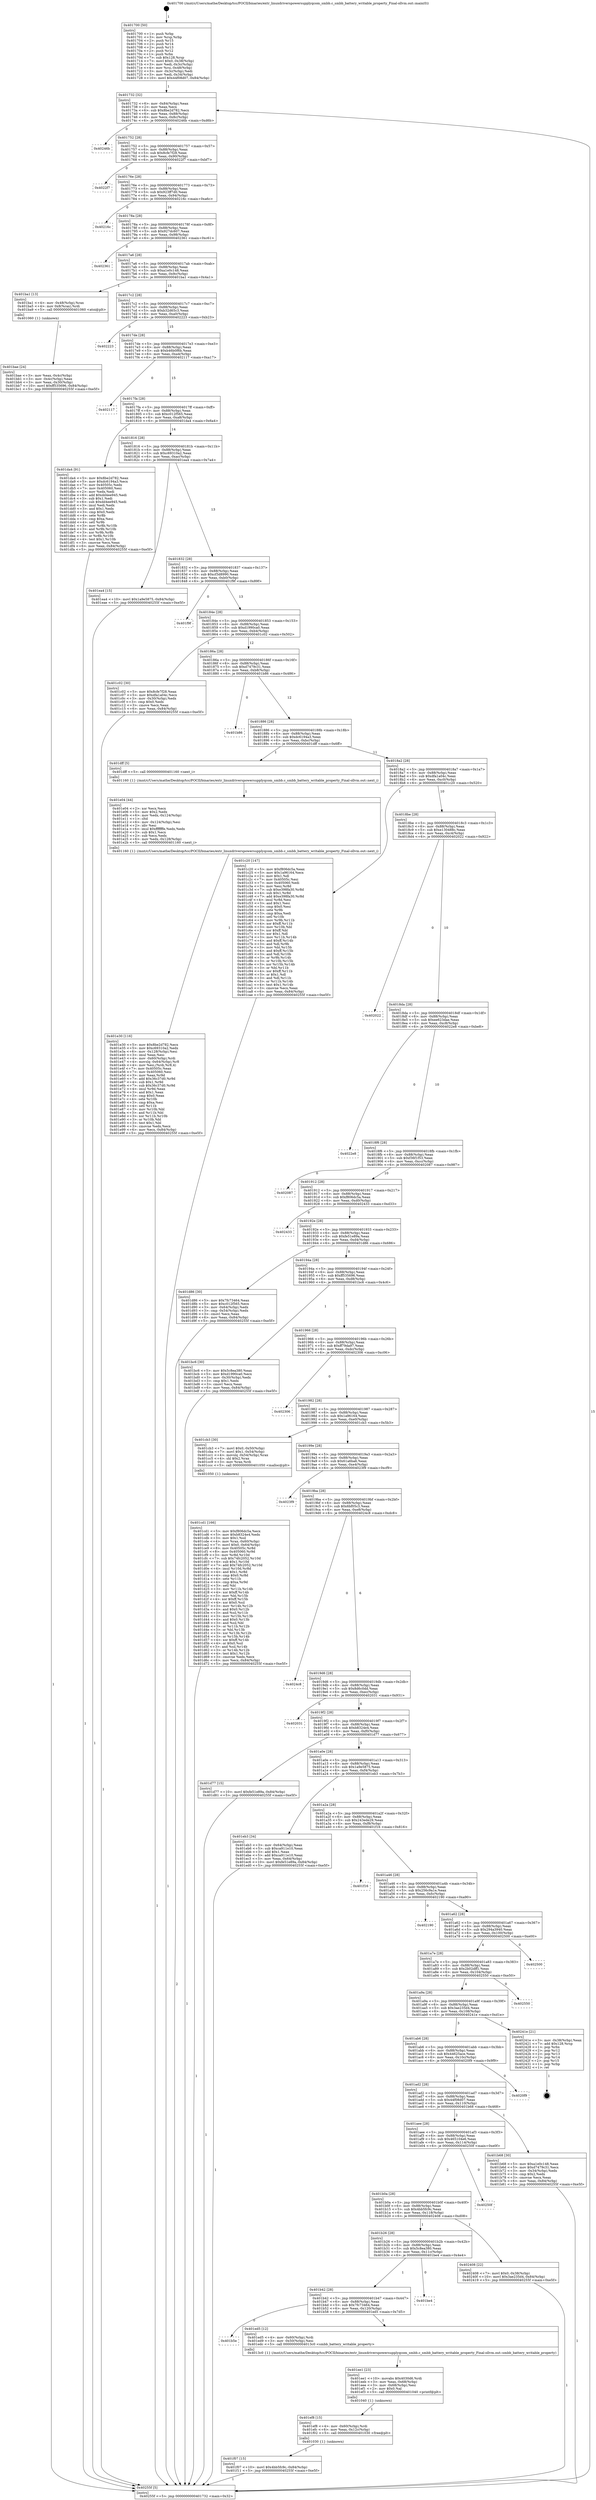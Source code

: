 digraph "0x401700" {
  label = "0x401700 (/mnt/c/Users/mathe/Desktop/tcc/POCII/binaries/extr_linuxdriverspowersupplyqcom_smbb.c_smbb_battery_writable_property_Final-ollvm.out::main(0))"
  labelloc = "t"
  node[shape=record]

  Entry [label="",width=0.3,height=0.3,shape=circle,fillcolor=black,style=filled]
  "0x401732" [label="{
     0x401732 [32]\l
     | [instrs]\l
     &nbsp;&nbsp;0x401732 \<+6\>: mov -0x84(%rbp),%eax\l
     &nbsp;&nbsp;0x401738 \<+2\>: mov %eax,%ecx\l
     &nbsp;&nbsp;0x40173a \<+6\>: sub $0x8be2d782,%ecx\l
     &nbsp;&nbsp;0x401740 \<+6\>: mov %eax,-0x88(%rbp)\l
     &nbsp;&nbsp;0x401746 \<+6\>: mov %ecx,-0x8c(%rbp)\l
     &nbsp;&nbsp;0x40174c \<+6\>: je 000000000040246b \<main+0xd6b\>\l
  }"]
  "0x40246b" [label="{
     0x40246b\l
  }", style=dashed]
  "0x401752" [label="{
     0x401752 [28]\l
     | [instrs]\l
     &nbsp;&nbsp;0x401752 \<+5\>: jmp 0000000000401757 \<main+0x57\>\l
     &nbsp;&nbsp;0x401757 \<+6\>: mov -0x88(%rbp),%eax\l
     &nbsp;&nbsp;0x40175d \<+5\>: sub $0x8cfe7f28,%eax\l
     &nbsp;&nbsp;0x401762 \<+6\>: mov %eax,-0x90(%rbp)\l
     &nbsp;&nbsp;0x401768 \<+6\>: je 00000000004022f7 \<main+0xbf7\>\l
  }"]
  Exit [label="",width=0.3,height=0.3,shape=circle,fillcolor=black,style=filled,peripheries=2]
  "0x4022f7" [label="{
     0x4022f7\l
  }", style=dashed]
  "0x40176e" [label="{
     0x40176e [28]\l
     | [instrs]\l
     &nbsp;&nbsp;0x40176e \<+5\>: jmp 0000000000401773 \<main+0x73\>\l
     &nbsp;&nbsp;0x401773 \<+6\>: mov -0x88(%rbp),%eax\l
     &nbsp;&nbsp;0x401779 \<+5\>: sub $0x923ff7d0,%eax\l
     &nbsp;&nbsp;0x40177e \<+6\>: mov %eax,-0x94(%rbp)\l
     &nbsp;&nbsp;0x401784 \<+6\>: je 000000000040216c \<main+0xa6c\>\l
  }"]
  "0x401f07" [label="{
     0x401f07 [15]\l
     | [instrs]\l
     &nbsp;&nbsp;0x401f07 \<+10\>: movl $0x4bb5fc9c,-0x84(%rbp)\l
     &nbsp;&nbsp;0x401f11 \<+5\>: jmp 000000000040255f \<main+0xe5f\>\l
  }"]
  "0x40216c" [label="{
     0x40216c\l
  }", style=dashed]
  "0x40178a" [label="{
     0x40178a [28]\l
     | [instrs]\l
     &nbsp;&nbsp;0x40178a \<+5\>: jmp 000000000040178f \<main+0x8f\>\l
     &nbsp;&nbsp;0x40178f \<+6\>: mov -0x88(%rbp),%eax\l
     &nbsp;&nbsp;0x401795 \<+5\>: sub $0x927dc607,%eax\l
     &nbsp;&nbsp;0x40179a \<+6\>: mov %eax,-0x98(%rbp)\l
     &nbsp;&nbsp;0x4017a0 \<+6\>: je 0000000000402361 \<main+0xc61\>\l
  }"]
  "0x401ef8" [label="{
     0x401ef8 [15]\l
     | [instrs]\l
     &nbsp;&nbsp;0x401ef8 \<+4\>: mov -0x60(%rbp),%rdi\l
     &nbsp;&nbsp;0x401efc \<+6\>: mov %eax,-0x12c(%rbp)\l
     &nbsp;&nbsp;0x401f02 \<+5\>: call 0000000000401030 \<free@plt\>\l
     | [calls]\l
     &nbsp;&nbsp;0x401030 \{1\} (unknown)\l
  }"]
  "0x402361" [label="{
     0x402361\l
  }", style=dashed]
  "0x4017a6" [label="{
     0x4017a6 [28]\l
     | [instrs]\l
     &nbsp;&nbsp;0x4017a6 \<+5\>: jmp 00000000004017ab \<main+0xab\>\l
     &nbsp;&nbsp;0x4017ab \<+6\>: mov -0x88(%rbp),%eax\l
     &nbsp;&nbsp;0x4017b1 \<+5\>: sub $0xa1e0c148,%eax\l
     &nbsp;&nbsp;0x4017b6 \<+6\>: mov %eax,-0x9c(%rbp)\l
     &nbsp;&nbsp;0x4017bc \<+6\>: je 0000000000401ba1 \<main+0x4a1\>\l
  }"]
  "0x401ee1" [label="{
     0x401ee1 [23]\l
     | [instrs]\l
     &nbsp;&nbsp;0x401ee1 \<+10\>: movabs $0x4030d6,%rdi\l
     &nbsp;&nbsp;0x401eeb \<+3\>: mov %eax,-0x68(%rbp)\l
     &nbsp;&nbsp;0x401eee \<+3\>: mov -0x68(%rbp),%esi\l
     &nbsp;&nbsp;0x401ef1 \<+2\>: mov $0x0,%al\l
     &nbsp;&nbsp;0x401ef3 \<+5\>: call 0000000000401040 \<printf@plt\>\l
     | [calls]\l
     &nbsp;&nbsp;0x401040 \{1\} (unknown)\l
  }"]
  "0x401ba1" [label="{
     0x401ba1 [13]\l
     | [instrs]\l
     &nbsp;&nbsp;0x401ba1 \<+4\>: mov -0x48(%rbp),%rax\l
     &nbsp;&nbsp;0x401ba5 \<+4\>: mov 0x8(%rax),%rdi\l
     &nbsp;&nbsp;0x401ba9 \<+5\>: call 0000000000401060 \<atoi@plt\>\l
     | [calls]\l
     &nbsp;&nbsp;0x401060 \{1\} (unknown)\l
  }"]
  "0x4017c2" [label="{
     0x4017c2 [28]\l
     | [instrs]\l
     &nbsp;&nbsp;0x4017c2 \<+5\>: jmp 00000000004017c7 \<main+0xc7\>\l
     &nbsp;&nbsp;0x4017c7 \<+6\>: mov -0x88(%rbp),%eax\l
     &nbsp;&nbsp;0x4017cd \<+5\>: sub $0xb32d65c3,%eax\l
     &nbsp;&nbsp;0x4017d2 \<+6\>: mov %eax,-0xa0(%rbp)\l
     &nbsp;&nbsp;0x4017d8 \<+6\>: je 0000000000402223 \<main+0xb23\>\l
  }"]
  "0x401b5e" [label="{
     0x401b5e\l
  }", style=dashed]
  "0x402223" [label="{
     0x402223\l
  }", style=dashed]
  "0x4017de" [label="{
     0x4017de [28]\l
     | [instrs]\l
     &nbsp;&nbsp;0x4017de \<+5\>: jmp 00000000004017e3 \<main+0xe3\>\l
     &nbsp;&nbsp;0x4017e3 \<+6\>: mov -0x88(%rbp),%eax\l
     &nbsp;&nbsp;0x4017e9 \<+5\>: sub $0xb46b0f6b,%eax\l
     &nbsp;&nbsp;0x4017ee \<+6\>: mov %eax,-0xa4(%rbp)\l
     &nbsp;&nbsp;0x4017f4 \<+6\>: je 0000000000402117 \<main+0xa17\>\l
  }"]
  "0x401ed5" [label="{
     0x401ed5 [12]\l
     | [instrs]\l
     &nbsp;&nbsp;0x401ed5 \<+4\>: mov -0x60(%rbp),%rdi\l
     &nbsp;&nbsp;0x401ed9 \<+3\>: mov -0x50(%rbp),%esi\l
     &nbsp;&nbsp;0x401edc \<+5\>: call 00000000004013c0 \<smbb_battery_writable_property\>\l
     | [calls]\l
     &nbsp;&nbsp;0x4013c0 \{1\} (/mnt/c/Users/mathe/Desktop/tcc/POCII/binaries/extr_linuxdriverspowersupplyqcom_smbb.c_smbb_battery_writable_property_Final-ollvm.out::smbb_battery_writable_property)\l
  }"]
  "0x402117" [label="{
     0x402117\l
  }", style=dashed]
  "0x4017fa" [label="{
     0x4017fa [28]\l
     | [instrs]\l
     &nbsp;&nbsp;0x4017fa \<+5\>: jmp 00000000004017ff \<main+0xff\>\l
     &nbsp;&nbsp;0x4017ff \<+6\>: mov -0x88(%rbp),%eax\l
     &nbsp;&nbsp;0x401805 \<+5\>: sub $0xc012f565,%eax\l
     &nbsp;&nbsp;0x40180a \<+6\>: mov %eax,-0xa8(%rbp)\l
     &nbsp;&nbsp;0x401810 \<+6\>: je 0000000000401da4 \<main+0x6a4\>\l
  }"]
  "0x401b42" [label="{
     0x401b42 [28]\l
     | [instrs]\l
     &nbsp;&nbsp;0x401b42 \<+5\>: jmp 0000000000401b47 \<main+0x447\>\l
     &nbsp;&nbsp;0x401b47 \<+6\>: mov -0x88(%rbp),%eax\l
     &nbsp;&nbsp;0x401b4d \<+5\>: sub $0x7fc73464,%eax\l
     &nbsp;&nbsp;0x401b52 \<+6\>: mov %eax,-0x120(%rbp)\l
     &nbsp;&nbsp;0x401b58 \<+6\>: je 0000000000401ed5 \<main+0x7d5\>\l
  }"]
  "0x401da4" [label="{
     0x401da4 [91]\l
     | [instrs]\l
     &nbsp;&nbsp;0x401da4 \<+5\>: mov $0x8be2d782,%eax\l
     &nbsp;&nbsp;0x401da9 \<+5\>: mov $0xdc6194a3,%ecx\l
     &nbsp;&nbsp;0x401dae \<+7\>: mov 0x40505c,%edx\l
     &nbsp;&nbsp;0x401db5 \<+7\>: mov 0x405060,%esi\l
     &nbsp;&nbsp;0x401dbc \<+2\>: mov %edx,%edi\l
     &nbsp;&nbsp;0x401dbe \<+6\>: add $0xdd4ee945,%edi\l
     &nbsp;&nbsp;0x401dc4 \<+3\>: sub $0x1,%edi\l
     &nbsp;&nbsp;0x401dc7 \<+6\>: sub $0xdd4ee945,%edi\l
     &nbsp;&nbsp;0x401dcd \<+3\>: imul %edi,%edx\l
     &nbsp;&nbsp;0x401dd0 \<+3\>: and $0x1,%edx\l
     &nbsp;&nbsp;0x401dd3 \<+3\>: cmp $0x0,%edx\l
     &nbsp;&nbsp;0x401dd6 \<+4\>: sete %r8b\l
     &nbsp;&nbsp;0x401dda \<+3\>: cmp $0xa,%esi\l
     &nbsp;&nbsp;0x401ddd \<+4\>: setl %r9b\l
     &nbsp;&nbsp;0x401de1 \<+3\>: mov %r8b,%r10b\l
     &nbsp;&nbsp;0x401de4 \<+3\>: and %r9b,%r10b\l
     &nbsp;&nbsp;0x401de7 \<+3\>: xor %r9b,%r8b\l
     &nbsp;&nbsp;0x401dea \<+3\>: or %r8b,%r10b\l
     &nbsp;&nbsp;0x401ded \<+4\>: test $0x1,%r10b\l
     &nbsp;&nbsp;0x401df1 \<+3\>: cmovne %ecx,%eax\l
     &nbsp;&nbsp;0x401df4 \<+6\>: mov %eax,-0x84(%rbp)\l
     &nbsp;&nbsp;0x401dfa \<+5\>: jmp 000000000040255f \<main+0xe5f\>\l
  }"]
  "0x401816" [label="{
     0x401816 [28]\l
     | [instrs]\l
     &nbsp;&nbsp;0x401816 \<+5\>: jmp 000000000040181b \<main+0x11b\>\l
     &nbsp;&nbsp;0x40181b \<+6\>: mov -0x88(%rbp),%eax\l
     &nbsp;&nbsp;0x401821 \<+5\>: sub $0xc69310a2,%eax\l
     &nbsp;&nbsp;0x401826 \<+6\>: mov %eax,-0xac(%rbp)\l
     &nbsp;&nbsp;0x40182c \<+6\>: je 0000000000401ea4 \<main+0x7a4\>\l
  }"]
  "0x401be4" [label="{
     0x401be4\l
  }", style=dashed]
  "0x401ea4" [label="{
     0x401ea4 [15]\l
     | [instrs]\l
     &nbsp;&nbsp;0x401ea4 \<+10\>: movl $0x1a9e5875,-0x84(%rbp)\l
     &nbsp;&nbsp;0x401eae \<+5\>: jmp 000000000040255f \<main+0xe5f\>\l
  }"]
  "0x401832" [label="{
     0x401832 [28]\l
     | [instrs]\l
     &nbsp;&nbsp;0x401832 \<+5\>: jmp 0000000000401837 \<main+0x137\>\l
     &nbsp;&nbsp;0x401837 \<+6\>: mov -0x88(%rbp),%eax\l
     &nbsp;&nbsp;0x40183d \<+5\>: sub $0xcf3d8990,%eax\l
     &nbsp;&nbsp;0x401842 \<+6\>: mov %eax,-0xb0(%rbp)\l
     &nbsp;&nbsp;0x401848 \<+6\>: je 0000000000401f9f \<main+0x89f\>\l
  }"]
  "0x401b26" [label="{
     0x401b26 [28]\l
     | [instrs]\l
     &nbsp;&nbsp;0x401b26 \<+5\>: jmp 0000000000401b2b \<main+0x42b\>\l
     &nbsp;&nbsp;0x401b2b \<+6\>: mov -0x88(%rbp),%eax\l
     &nbsp;&nbsp;0x401b31 \<+5\>: sub $0x5c8ea380,%eax\l
     &nbsp;&nbsp;0x401b36 \<+6\>: mov %eax,-0x11c(%rbp)\l
     &nbsp;&nbsp;0x401b3c \<+6\>: je 0000000000401be4 \<main+0x4e4\>\l
  }"]
  "0x401f9f" [label="{
     0x401f9f\l
  }", style=dashed]
  "0x40184e" [label="{
     0x40184e [28]\l
     | [instrs]\l
     &nbsp;&nbsp;0x40184e \<+5\>: jmp 0000000000401853 \<main+0x153\>\l
     &nbsp;&nbsp;0x401853 \<+6\>: mov -0x88(%rbp),%eax\l
     &nbsp;&nbsp;0x401859 \<+5\>: sub $0xd1990ca0,%eax\l
     &nbsp;&nbsp;0x40185e \<+6\>: mov %eax,-0xb4(%rbp)\l
     &nbsp;&nbsp;0x401864 \<+6\>: je 0000000000401c02 \<main+0x502\>\l
  }"]
  "0x402408" [label="{
     0x402408 [22]\l
     | [instrs]\l
     &nbsp;&nbsp;0x402408 \<+7\>: movl $0x0,-0x38(%rbp)\l
     &nbsp;&nbsp;0x40240f \<+10\>: movl $0x3ae235d4,-0x84(%rbp)\l
     &nbsp;&nbsp;0x402419 \<+5\>: jmp 000000000040255f \<main+0xe5f\>\l
  }"]
  "0x401c02" [label="{
     0x401c02 [30]\l
     | [instrs]\l
     &nbsp;&nbsp;0x401c02 \<+5\>: mov $0x8cfe7f28,%eax\l
     &nbsp;&nbsp;0x401c07 \<+5\>: mov $0xdfa1a04c,%ecx\l
     &nbsp;&nbsp;0x401c0c \<+3\>: mov -0x30(%rbp),%edx\l
     &nbsp;&nbsp;0x401c0f \<+3\>: cmp $0x0,%edx\l
     &nbsp;&nbsp;0x401c12 \<+3\>: cmove %ecx,%eax\l
     &nbsp;&nbsp;0x401c15 \<+6\>: mov %eax,-0x84(%rbp)\l
     &nbsp;&nbsp;0x401c1b \<+5\>: jmp 000000000040255f \<main+0xe5f\>\l
  }"]
  "0x40186a" [label="{
     0x40186a [28]\l
     | [instrs]\l
     &nbsp;&nbsp;0x40186a \<+5\>: jmp 000000000040186f \<main+0x16f\>\l
     &nbsp;&nbsp;0x40186f \<+6\>: mov -0x88(%rbp),%eax\l
     &nbsp;&nbsp;0x401875 \<+5\>: sub $0xd7479c31,%eax\l
     &nbsp;&nbsp;0x40187a \<+6\>: mov %eax,-0xb8(%rbp)\l
     &nbsp;&nbsp;0x401880 \<+6\>: je 0000000000401b86 \<main+0x486\>\l
  }"]
  "0x401b0a" [label="{
     0x401b0a [28]\l
     | [instrs]\l
     &nbsp;&nbsp;0x401b0a \<+5\>: jmp 0000000000401b0f \<main+0x40f\>\l
     &nbsp;&nbsp;0x401b0f \<+6\>: mov -0x88(%rbp),%eax\l
     &nbsp;&nbsp;0x401b15 \<+5\>: sub $0x4bb5fc9c,%eax\l
     &nbsp;&nbsp;0x401b1a \<+6\>: mov %eax,-0x118(%rbp)\l
     &nbsp;&nbsp;0x401b20 \<+6\>: je 0000000000402408 \<main+0xd08\>\l
  }"]
  "0x401b86" [label="{
     0x401b86\l
  }", style=dashed]
  "0x401886" [label="{
     0x401886 [28]\l
     | [instrs]\l
     &nbsp;&nbsp;0x401886 \<+5\>: jmp 000000000040188b \<main+0x18b\>\l
     &nbsp;&nbsp;0x40188b \<+6\>: mov -0x88(%rbp),%eax\l
     &nbsp;&nbsp;0x401891 \<+5\>: sub $0xdc6194a3,%eax\l
     &nbsp;&nbsp;0x401896 \<+6\>: mov %eax,-0xbc(%rbp)\l
     &nbsp;&nbsp;0x40189c \<+6\>: je 0000000000401dff \<main+0x6ff\>\l
  }"]
  "0x40250f" [label="{
     0x40250f\l
  }", style=dashed]
  "0x401dff" [label="{
     0x401dff [5]\l
     | [instrs]\l
     &nbsp;&nbsp;0x401dff \<+5\>: call 0000000000401160 \<next_i\>\l
     | [calls]\l
     &nbsp;&nbsp;0x401160 \{1\} (/mnt/c/Users/mathe/Desktop/tcc/POCII/binaries/extr_linuxdriverspowersupplyqcom_smbb.c_smbb_battery_writable_property_Final-ollvm.out::next_i)\l
  }"]
  "0x4018a2" [label="{
     0x4018a2 [28]\l
     | [instrs]\l
     &nbsp;&nbsp;0x4018a2 \<+5\>: jmp 00000000004018a7 \<main+0x1a7\>\l
     &nbsp;&nbsp;0x4018a7 \<+6\>: mov -0x88(%rbp),%eax\l
     &nbsp;&nbsp;0x4018ad \<+5\>: sub $0xdfa1a04c,%eax\l
     &nbsp;&nbsp;0x4018b2 \<+6\>: mov %eax,-0xc0(%rbp)\l
     &nbsp;&nbsp;0x4018b8 \<+6\>: je 0000000000401c20 \<main+0x520\>\l
  }"]
  "0x401e30" [label="{
     0x401e30 [116]\l
     | [instrs]\l
     &nbsp;&nbsp;0x401e30 \<+5\>: mov $0x8be2d782,%ecx\l
     &nbsp;&nbsp;0x401e35 \<+5\>: mov $0xc69310a2,%edx\l
     &nbsp;&nbsp;0x401e3a \<+6\>: mov -0x128(%rbp),%esi\l
     &nbsp;&nbsp;0x401e40 \<+3\>: imul %eax,%esi\l
     &nbsp;&nbsp;0x401e43 \<+4\>: mov -0x60(%rbp),%rdi\l
     &nbsp;&nbsp;0x401e47 \<+4\>: movslq -0x64(%rbp),%r8\l
     &nbsp;&nbsp;0x401e4b \<+4\>: mov %esi,(%rdi,%r8,4)\l
     &nbsp;&nbsp;0x401e4f \<+7\>: mov 0x40505c,%eax\l
     &nbsp;&nbsp;0x401e56 \<+7\>: mov 0x405060,%esi\l
     &nbsp;&nbsp;0x401e5d \<+3\>: mov %eax,%r9d\l
     &nbsp;&nbsp;0x401e60 \<+7\>: add $0x36c37d0,%r9d\l
     &nbsp;&nbsp;0x401e67 \<+4\>: sub $0x1,%r9d\l
     &nbsp;&nbsp;0x401e6b \<+7\>: sub $0x36c37d0,%r9d\l
     &nbsp;&nbsp;0x401e72 \<+4\>: imul %r9d,%eax\l
     &nbsp;&nbsp;0x401e76 \<+3\>: and $0x1,%eax\l
     &nbsp;&nbsp;0x401e79 \<+3\>: cmp $0x0,%eax\l
     &nbsp;&nbsp;0x401e7c \<+4\>: sete %r10b\l
     &nbsp;&nbsp;0x401e80 \<+3\>: cmp $0xa,%esi\l
     &nbsp;&nbsp;0x401e83 \<+4\>: setl %r11b\l
     &nbsp;&nbsp;0x401e87 \<+3\>: mov %r10b,%bl\l
     &nbsp;&nbsp;0x401e8a \<+3\>: and %r11b,%bl\l
     &nbsp;&nbsp;0x401e8d \<+3\>: xor %r11b,%r10b\l
     &nbsp;&nbsp;0x401e90 \<+3\>: or %r10b,%bl\l
     &nbsp;&nbsp;0x401e93 \<+3\>: test $0x1,%bl\l
     &nbsp;&nbsp;0x401e96 \<+3\>: cmovne %edx,%ecx\l
     &nbsp;&nbsp;0x401e99 \<+6\>: mov %ecx,-0x84(%rbp)\l
     &nbsp;&nbsp;0x401e9f \<+5\>: jmp 000000000040255f \<main+0xe5f\>\l
  }"]
  "0x401c20" [label="{
     0x401c20 [147]\l
     | [instrs]\l
     &nbsp;&nbsp;0x401c20 \<+5\>: mov $0xf806dc5a,%eax\l
     &nbsp;&nbsp;0x401c25 \<+5\>: mov $0x1a96164,%ecx\l
     &nbsp;&nbsp;0x401c2a \<+2\>: mov $0x1,%dl\l
     &nbsp;&nbsp;0x401c2c \<+7\>: mov 0x40505c,%esi\l
     &nbsp;&nbsp;0x401c33 \<+7\>: mov 0x405060,%edi\l
     &nbsp;&nbsp;0x401c3a \<+3\>: mov %esi,%r8d\l
     &nbsp;&nbsp;0x401c3d \<+7\>: sub $0xe398fa30,%r8d\l
     &nbsp;&nbsp;0x401c44 \<+4\>: sub $0x1,%r8d\l
     &nbsp;&nbsp;0x401c48 \<+7\>: add $0xe398fa30,%r8d\l
     &nbsp;&nbsp;0x401c4f \<+4\>: imul %r8d,%esi\l
     &nbsp;&nbsp;0x401c53 \<+3\>: and $0x1,%esi\l
     &nbsp;&nbsp;0x401c56 \<+3\>: cmp $0x0,%esi\l
     &nbsp;&nbsp;0x401c59 \<+4\>: sete %r9b\l
     &nbsp;&nbsp;0x401c5d \<+3\>: cmp $0xa,%edi\l
     &nbsp;&nbsp;0x401c60 \<+4\>: setl %r10b\l
     &nbsp;&nbsp;0x401c64 \<+3\>: mov %r9b,%r11b\l
     &nbsp;&nbsp;0x401c67 \<+4\>: xor $0xff,%r11b\l
     &nbsp;&nbsp;0x401c6b \<+3\>: mov %r10b,%bl\l
     &nbsp;&nbsp;0x401c6e \<+3\>: xor $0xff,%bl\l
     &nbsp;&nbsp;0x401c71 \<+3\>: xor $0x1,%dl\l
     &nbsp;&nbsp;0x401c74 \<+3\>: mov %r11b,%r14b\l
     &nbsp;&nbsp;0x401c77 \<+4\>: and $0xff,%r14b\l
     &nbsp;&nbsp;0x401c7b \<+3\>: and %dl,%r9b\l
     &nbsp;&nbsp;0x401c7e \<+3\>: mov %bl,%r15b\l
     &nbsp;&nbsp;0x401c81 \<+4\>: and $0xff,%r15b\l
     &nbsp;&nbsp;0x401c85 \<+3\>: and %dl,%r10b\l
     &nbsp;&nbsp;0x401c88 \<+3\>: or %r9b,%r14b\l
     &nbsp;&nbsp;0x401c8b \<+3\>: or %r10b,%r15b\l
     &nbsp;&nbsp;0x401c8e \<+3\>: xor %r15b,%r14b\l
     &nbsp;&nbsp;0x401c91 \<+3\>: or %bl,%r11b\l
     &nbsp;&nbsp;0x401c94 \<+4\>: xor $0xff,%r11b\l
     &nbsp;&nbsp;0x401c98 \<+3\>: or $0x1,%dl\l
     &nbsp;&nbsp;0x401c9b \<+3\>: and %dl,%r11b\l
     &nbsp;&nbsp;0x401c9e \<+3\>: or %r11b,%r14b\l
     &nbsp;&nbsp;0x401ca1 \<+4\>: test $0x1,%r14b\l
     &nbsp;&nbsp;0x401ca5 \<+3\>: cmovne %ecx,%eax\l
     &nbsp;&nbsp;0x401ca8 \<+6\>: mov %eax,-0x84(%rbp)\l
     &nbsp;&nbsp;0x401cae \<+5\>: jmp 000000000040255f \<main+0xe5f\>\l
  }"]
  "0x4018be" [label="{
     0x4018be [28]\l
     | [instrs]\l
     &nbsp;&nbsp;0x4018be \<+5\>: jmp 00000000004018c3 \<main+0x1c3\>\l
     &nbsp;&nbsp;0x4018c3 \<+6\>: mov -0x88(%rbp),%eax\l
     &nbsp;&nbsp;0x4018c9 \<+5\>: sub $0xe130488c,%eax\l
     &nbsp;&nbsp;0x4018ce \<+6\>: mov %eax,-0xc4(%rbp)\l
     &nbsp;&nbsp;0x4018d4 \<+6\>: je 0000000000402022 \<main+0x922\>\l
  }"]
  "0x401e04" [label="{
     0x401e04 [44]\l
     | [instrs]\l
     &nbsp;&nbsp;0x401e04 \<+2\>: xor %ecx,%ecx\l
     &nbsp;&nbsp;0x401e06 \<+5\>: mov $0x2,%edx\l
     &nbsp;&nbsp;0x401e0b \<+6\>: mov %edx,-0x124(%rbp)\l
     &nbsp;&nbsp;0x401e11 \<+1\>: cltd\l
     &nbsp;&nbsp;0x401e12 \<+6\>: mov -0x124(%rbp),%esi\l
     &nbsp;&nbsp;0x401e18 \<+2\>: idiv %esi\l
     &nbsp;&nbsp;0x401e1a \<+6\>: imul $0xfffffffe,%edx,%edx\l
     &nbsp;&nbsp;0x401e20 \<+3\>: sub $0x1,%ecx\l
     &nbsp;&nbsp;0x401e23 \<+2\>: sub %ecx,%edx\l
     &nbsp;&nbsp;0x401e25 \<+6\>: mov %edx,-0x128(%rbp)\l
     &nbsp;&nbsp;0x401e2b \<+5\>: call 0000000000401160 \<next_i\>\l
     | [calls]\l
     &nbsp;&nbsp;0x401160 \{1\} (/mnt/c/Users/mathe/Desktop/tcc/POCII/binaries/extr_linuxdriverspowersupplyqcom_smbb.c_smbb_battery_writable_property_Final-ollvm.out::next_i)\l
  }"]
  "0x402022" [label="{
     0x402022\l
  }", style=dashed]
  "0x4018da" [label="{
     0x4018da [28]\l
     | [instrs]\l
     &nbsp;&nbsp;0x4018da \<+5\>: jmp 00000000004018df \<main+0x1df\>\l
     &nbsp;&nbsp;0x4018df \<+6\>: mov -0x88(%rbp),%eax\l
     &nbsp;&nbsp;0x4018e5 \<+5\>: sub $0xee623dae,%eax\l
     &nbsp;&nbsp;0x4018ea \<+6\>: mov %eax,-0xc8(%rbp)\l
     &nbsp;&nbsp;0x4018f0 \<+6\>: je 00000000004022e8 \<main+0xbe8\>\l
  }"]
  "0x401cd1" [label="{
     0x401cd1 [166]\l
     | [instrs]\l
     &nbsp;&nbsp;0x401cd1 \<+5\>: mov $0xf806dc5a,%ecx\l
     &nbsp;&nbsp;0x401cd6 \<+5\>: mov $0xb8324e4,%edx\l
     &nbsp;&nbsp;0x401cdb \<+3\>: mov $0x1,%sil\l
     &nbsp;&nbsp;0x401cde \<+4\>: mov %rax,-0x60(%rbp)\l
     &nbsp;&nbsp;0x401ce2 \<+7\>: movl $0x0,-0x64(%rbp)\l
     &nbsp;&nbsp;0x401ce9 \<+8\>: mov 0x40505c,%r8d\l
     &nbsp;&nbsp;0x401cf1 \<+8\>: mov 0x405060,%r9d\l
     &nbsp;&nbsp;0x401cf9 \<+3\>: mov %r8d,%r10d\l
     &nbsp;&nbsp;0x401cfc \<+7\>: sub $0x74fc2052,%r10d\l
     &nbsp;&nbsp;0x401d03 \<+4\>: sub $0x1,%r10d\l
     &nbsp;&nbsp;0x401d07 \<+7\>: add $0x74fc2052,%r10d\l
     &nbsp;&nbsp;0x401d0e \<+4\>: imul %r10d,%r8d\l
     &nbsp;&nbsp;0x401d12 \<+4\>: and $0x1,%r8d\l
     &nbsp;&nbsp;0x401d16 \<+4\>: cmp $0x0,%r8d\l
     &nbsp;&nbsp;0x401d1a \<+4\>: sete %r11b\l
     &nbsp;&nbsp;0x401d1e \<+4\>: cmp $0xa,%r9d\l
     &nbsp;&nbsp;0x401d22 \<+3\>: setl %bl\l
     &nbsp;&nbsp;0x401d25 \<+3\>: mov %r11b,%r14b\l
     &nbsp;&nbsp;0x401d28 \<+4\>: xor $0xff,%r14b\l
     &nbsp;&nbsp;0x401d2c \<+3\>: mov %bl,%r15b\l
     &nbsp;&nbsp;0x401d2f \<+4\>: xor $0xff,%r15b\l
     &nbsp;&nbsp;0x401d33 \<+4\>: xor $0x0,%sil\l
     &nbsp;&nbsp;0x401d37 \<+3\>: mov %r14b,%r12b\l
     &nbsp;&nbsp;0x401d3a \<+4\>: and $0x0,%r12b\l
     &nbsp;&nbsp;0x401d3e \<+3\>: and %sil,%r11b\l
     &nbsp;&nbsp;0x401d41 \<+3\>: mov %r15b,%r13b\l
     &nbsp;&nbsp;0x401d44 \<+4\>: and $0x0,%r13b\l
     &nbsp;&nbsp;0x401d48 \<+3\>: and %sil,%bl\l
     &nbsp;&nbsp;0x401d4b \<+3\>: or %r11b,%r12b\l
     &nbsp;&nbsp;0x401d4e \<+3\>: or %bl,%r13b\l
     &nbsp;&nbsp;0x401d51 \<+3\>: xor %r13b,%r12b\l
     &nbsp;&nbsp;0x401d54 \<+3\>: or %r15b,%r14b\l
     &nbsp;&nbsp;0x401d57 \<+4\>: xor $0xff,%r14b\l
     &nbsp;&nbsp;0x401d5b \<+4\>: or $0x0,%sil\l
     &nbsp;&nbsp;0x401d5f \<+3\>: and %sil,%r14b\l
     &nbsp;&nbsp;0x401d62 \<+3\>: or %r14b,%r12b\l
     &nbsp;&nbsp;0x401d65 \<+4\>: test $0x1,%r12b\l
     &nbsp;&nbsp;0x401d69 \<+3\>: cmovne %edx,%ecx\l
     &nbsp;&nbsp;0x401d6c \<+6\>: mov %ecx,-0x84(%rbp)\l
     &nbsp;&nbsp;0x401d72 \<+5\>: jmp 000000000040255f \<main+0xe5f\>\l
  }"]
  "0x4022e8" [label="{
     0x4022e8\l
  }", style=dashed]
  "0x4018f6" [label="{
     0x4018f6 [28]\l
     | [instrs]\l
     &nbsp;&nbsp;0x4018f6 \<+5\>: jmp 00000000004018fb \<main+0x1fb\>\l
     &nbsp;&nbsp;0x4018fb \<+6\>: mov -0x88(%rbp),%eax\l
     &nbsp;&nbsp;0x401901 \<+5\>: sub $0xf36f1f53,%eax\l
     &nbsp;&nbsp;0x401906 \<+6\>: mov %eax,-0xcc(%rbp)\l
     &nbsp;&nbsp;0x40190c \<+6\>: je 0000000000402087 \<main+0x987\>\l
  }"]
  "0x401bae" [label="{
     0x401bae [24]\l
     | [instrs]\l
     &nbsp;&nbsp;0x401bae \<+3\>: mov %eax,-0x4c(%rbp)\l
     &nbsp;&nbsp;0x401bb1 \<+3\>: mov -0x4c(%rbp),%eax\l
     &nbsp;&nbsp;0x401bb4 \<+3\>: mov %eax,-0x30(%rbp)\l
     &nbsp;&nbsp;0x401bb7 \<+10\>: movl $0xff535696,-0x84(%rbp)\l
     &nbsp;&nbsp;0x401bc1 \<+5\>: jmp 000000000040255f \<main+0xe5f\>\l
  }"]
  "0x402087" [label="{
     0x402087\l
  }", style=dashed]
  "0x401912" [label="{
     0x401912 [28]\l
     | [instrs]\l
     &nbsp;&nbsp;0x401912 \<+5\>: jmp 0000000000401917 \<main+0x217\>\l
     &nbsp;&nbsp;0x401917 \<+6\>: mov -0x88(%rbp),%eax\l
     &nbsp;&nbsp;0x40191d \<+5\>: sub $0xf806dc5a,%eax\l
     &nbsp;&nbsp;0x401922 \<+6\>: mov %eax,-0xd0(%rbp)\l
     &nbsp;&nbsp;0x401928 \<+6\>: je 0000000000402433 \<main+0xd33\>\l
  }"]
  "0x401700" [label="{
     0x401700 [50]\l
     | [instrs]\l
     &nbsp;&nbsp;0x401700 \<+1\>: push %rbp\l
     &nbsp;&nbsp;0x401701 \<+3\>: mov %rsp,%rbp\l
     &nbsp;&nbsp;0x401704 \<+2\>: push %r15\l
     &nbsp;&nbsp;0x401706 \<+2\>: push %r14\l
     &nbsp;&nbsp;0x401708 \<+2\>: push %r13\l
     &nbsp;&nbsp;0x40170a \<+2\>: push %r12\l
     &nbsp;&nbsp;0x40170c \<+1\>: push %rbx\l
     &nbsp;&nbsp;0x40170d \<+7\>: sub $0x128,%rsp\l
     &nbsp;&nbsp;0x401714 \<+7\>: movl $0x0,-0x38(%rbp)\l
     &nbsp;&nbsp;0x40171b \<+3\>: mov %edi,-0x3c(%rbp)\l
     &nbsp;&nbsp;0x40171e \<+4\>: mov %rsi,-0x48(%rbp)\l
     &nbsp;&nbsp;0x401722 \<+3\>: mov -0x3c(%rbp),%edi\l
     &nbsp;&nbsp;0x401725 \<+3\>: mov %edi,-0x34(%rbp)\l
     &nbsp;&nbsp;0x401728 \<+10\>: movl $0x44f08d07,-0x84(%rbp)\l
  }"]
  "0x402433" [label="{
     0x402433\l
  }", style=dashed]
  "0x40192e" [label="{
     0x40192e [28]\l
     | [instrs]\l
     &nbsp;&nbsp;0x40192e \<+5\>: jmp 0000000000401933 \<main+0x233\>\l
     &nbsp;&nbsp;0x401933 \<+6\>: mov -0x88(%rbp),%eax\l
     &nbsp;&nbsp;0x401939 \<+5\>: sub $0xfe51e89a,%eax\l
     &nbsp;&nbsp;0x40193e \<+6\>: mov %eax,-0xd4(%rbp)\l
     &nbsp;&nbsp;0x401944 \<+6\>: je 0000000000401d86 \<main+0x686\>\l
  }"]
  "0x40255f" [label="{
     0x40255f [5]\l
     | [instrs]\l
     &nbsp;&nbsp;0x40255f \<+5\>: jmp 0000000000401732 \<main+0x32\>\l
  }"]
  "0x401d86" [label="{
     0x401d86 [30]\l
     | [instrs]\l
     &nbsp;&nbsp;0x401d86 \<+5\>: mov $0x7fc73464,%eax\l
     &nbsp;&nbsp;0x401d8b \<+5\>: mov $0xc012f565,%ecx\l
     &nbsp;&nbsp;0x401d90 \<+3\>: mov -0x64(%rbp),%edx\l
     &nbsp;&nbsp;0x401d93 \<+3\>: cmp -0x54(%rbp),%edx\l
     &nbsp;&nbsp;0x401d96 \<+3\>: cmovl %ecx,%eax\l
     &nbsp;&nbsp;0x401d99 \<+6\>: mov %eax,-0x84(%rbp)\l
     &nbsp;&nbsp;0x401d9f \<+5\>: jmp 000000000040255f \<main+0xe5f\>\l
  }"]
  "0x40194a" [label="{
     0x40194a [28]\l
     | [instrs]\l
     &nbsp;&nbsp;0x40194a \<+5\>: jmp 000000000040194f \<main+0x24f\>\l
     &nbsp;&nbsp;0x40194f \<+6\>: mov -0x88(%rbp),%eax\l
     &nbsp;&nbsp;0x401955 \<+5\>: sub $0xff535696,%eax\l
     &nbsp;&nbsp;0x40195a \<+6\>: mov %eax,-0xd8(%rbp)\l
     &nbsp;&nbsp;0x401960 \<+6\>: je 0000000000401bc6 \<main+0x4c6\>\l
  }"]
  "0x401aee" [label="{
     0x401aee [28]\l
     | [instrs]\l
     &nbsp;&nbsp;0x401aee \<+5\>: jmp 0000000000401af3 \<main+0x3f3\>\l
     &nbsp;&nbsp;0x401af3 \<+6\>: mov -0x88(%rbp),%eax\l
     &nbsp;&nbsp;0x401af9 \<+5\>: sub $0x465104e6,%eax\l
     &nbsp;&nbsp;0x401afe \<+6\>: mov %eax,-0x114(%rbp)\l
     &nbsp;&nbsp;0x401b04 \<+6\>: je 000000000040250f \<main+0xe0f\>\l
  }"]
  "0x401bc6" [label="{
     0x401bc6 [30]\l
     | [instrs]\l
     &nbsp;&nbsp;0x401bc6 \<+5\>: mov $0x5c8ea380,%eax\l
     &nbsp;&nbsp;0x401bcb \<+5\>: mov $0xd1990ca0,%ecx\l
     &nbsp;&nbsp;0x401bd0 \<+3\>: mov -0x30(%rbp),%edx\l
     &nbsp;&nbsp;0x401bd3 \<+3\>: cmp $0x1,%edx\l
     &nbsp;&nbsp;0x401bd6 \<+3\>: cmovl %ecx,%eax\l
     &nbsp;&nbsp;0x401bd9 \<+6\>: mov %eax,-0x84(%rbp)\l
     &nbsp;&nbsp;0x401bdf \<+5\>: jmp 000000000040255f \<main+0xe5f\>\l
  }"]
  "0x401966" [label="{
     0x401966 [28]\l
     | [instrs]\l
     &nbsp;&nbsp;0x401966 \<+5\>: jmp 000000000040196b \<main+0x26b\>\l
     &nbsp;&nbsp;0x40196b \<+6\>: mov -0x88(%rbp),%eax\l
     &nbsp;&nbsp;0x401971 \<+5\>: sub $0xff79da97,%eax\l
     &nbsp;&nbsp;0x401976 \<+6\>: mov %eax,-0xdc(%rbp)\l
     &nbsp;&nbsp;0x40197c \<+6\>: je 0000000000402306 \<main+0xc06\>\l
  }"]
  "0x401b68" [label="{
     0x401b68 [30]\l
     | [instrs]\l
     &nbsp;&nbsp;0x401b68 \<+5\>: mov $0xa1e0c148,%eax\l
     &nbsp;&nbsp;0x401b6d \<+5\>: mov $0xd7479c31,%ecx\l
     &nbsp;&nbsp;0x401b72 \<+3\>: mov -0x34(%rbp),%edx\l
     &nbsp;&nbsp;0x401b75 \<+3\>: cmp $0x2,%edx\l
     &nbsp;&nbsp;0x401b78 \<+3\>: cmovne %ecx,%eax\l
     &nbsp;&nbsp;0x401b7b \<+6\>: mov %eax,-0x84(%rbp)\l
     &nbsp;&nbsp;0x401b81 \<+5\>: jmp 000000000040255f \<main+0xe5f\>\l
  }"]
  "0x402306" [label="{
     0x402306\l
  }", style=dashed]
  "0x401982" [label="{
     0x401982 [28]\l
     | [instrs]\l
     &nbsp;&nbsp;0x401982 \<+5\>: jmp 0000000000401987 \<main+0x287\>\l
     &nbsp;&nbsp;0x401987 \<+6\>: mov -0x88(%rbp),%eax\l
     &nbsp;&nbsp;0x40198d \<+5\>: sub $0x1a96164,%eax\l
     &nbsp;&nbsp;0x401992 \<+6\>: mov %eax,-0xe0(%rbp)\l
     &nbsp;&nbsp;0x401998 \<+6\>: je 0000000000401cb3 \<main+0x5b3\>\l
  }"]
  "0x401ad2" [label="{
     0x401ad2 [28]\l
     | [instrs]\l
     &nbsp;&nbsp;0x401ad2 \<+5\>: jmp 0000000000401ad7 \<main+0x3d7\>\l
     &nbsp;&nbsp;0x401ad7 \<+6\>: mov -0x88(%rbp),%eax\l
     &nbsp;&nbsp;0x401add \<+5\>: sub $0x44f08d07,%eax\l
     &nbsp;&nbsp;0x401ae2 \<+6\>: mov %eax,-0x110(%rbp)\l
     &nbsp;&nbsp;0x401ae8 \<+6\>: je 0000000000401b68 \<main+0x468\>\l
  }"]
  "0x401cb3" [label="{
     0x401cb3 [30]\l
     | [instrs]\l
     &nbsp;&nbsp;0x401cb3 \<+7\>: movl $0x0,-0x50(%rbp)\l
     &nbsp;&nbsp;0x401cba \<+7\>: movl $0x1,-0x54(%rbp)\l
     &nbsp;&nbsp;0x401cc1 \<+4\>: movslq -0x54(%rbp),%rax\l
     &nbsp;&nbsp;0x401cc5 \<+4\>: shl $0x2,%rax\l
     &nbsp;&nbsp;0x401cc9 \<+3\>: mov %rax,%rdi\l
     &nbsp;&nbsp;0x401ccc \<+5\>: call 0000000000401050 \<malloc@plt\>\l
     | [calls]\l
     &nbsp;&nbsp;0x401050 \{1\} (unknown)\l
  }"]
  "0x40199e" [label="{
     0x40199e [28]\l
     | [instrs]\l
     &nbsp;&nbsp;0x40199e \<+5\>: jmp 00000000004019a3 \<main+0x2a3\>\l
     &nbsp;&nbsp;0x4019a3 \<+6\>: mov -0x88(%rbp),%eax\l
     &nbsp;&nbsp;0x4019a9 \<+5\>: sub $0x61a6ba6,%eax\l
     &nbsp;&nbsp;0x4019ae \<+6\>: mov %eax,-0xe4(%rbp)\l
     &nbsp;&nbsp;0x4019b4 \<+6\>: je 00000000004023f9 \<main+0xcf9\>\l
  }"]
  "0x4020f9" [label="{
     0x4020f9\l
  }", style=dashed]
  "0x4023f9" [label="{
     0x4023f9\l
  }", style=dashed]
  "0x4019ba" [label="{
     0x4019ba [28]\l
     | [instrs]\l
     &nbsp;&nbsp;0x4019ba \<+5\>: jmp 00000000004019bf \<main+0x2bf\>\l
     &nbsp;&nbsp;0x4019bf \<+6\>: mov -0x88(%rbp),%eax\l
     &nbsp;&nbsp;0x4019c5 \<+5\>: sub $0x6bf05c3,%eax\l
     &nbsp;&nbsp;0x4019ca \<+6\>: mov %eax,-0xe8(%rbp)\l
     &nbsp;&nbsp;0x4019d0 \<+6\>: je 00000000004024c8 \<main+0xdc8\>\l
  }"]
  "0x401ab6" [label="{
     0x401ab6 [28]\l
     | [instrs]\l
     &nbsp;&nbsp;0x401ab6 \<+5\>: jmp 0000000000401abb \<main+0x3bb\>\l
     &nbsp;&nbsp;0x401abb \<+6\>: mov -0x88(%rbp),%eax\l
     &nbsp;&nbsp;0x401ac1 \<+5\>: sub $0x44625ace,%eax\l
     &nbsp;&nbsp;0x401ac6 \<+6\>: mov %eax,-0x10c(%rbp)\l
     &nbsp;&nbsp;0x401acc \<+6\>: je 00000000004020f9 \<main+0x9f9\>\l
  }"]
  "0x4024c8" [label="{
     0x4024c8\l
  }", style=dashed]
  "0x4019d6" [label="{
     0x4019d6 [28]\l
     | [instrs]\l
     &nbsp;&nbsp;0x4019d6 \<+5\>: jmp 00000000004019db \<main+0x2db\>\l
     &nbsp;&nbsp;0x4019db \<+6\>: mov -0x88(%rbp),%eax\l
     &nbsp;&nbsp;0x4019e1 \<+5\>: sub $0x8d6c0dd,%eax\l
     &nbsp;&nbsp;0x4019e6 \<+6\>: mov %eax,-0xec(%rbp)\l
     &nbsp;&nbsp;0x4019ec \<+6\>: je 0000000000402031 \<main+0x931\>\l
  }"]
  "0x40241e" [label="{
     0x40241e [21]\l
     | [instrs]\l
     &nbsp;&nbsp;0x40241e \<+3\>: mov -0x38(%rbp),%eax\l
     &nbsp;&nbsp;0x402421 \<+7\>: add $0x128,%rsp\l
     &nbsp;&nbsp;0x402428 \<+1\>: pop %rbx\l
     &nbsp;&nbsp;0x402429 \<+2\>: pop %r12\l
     &nbsp;&nbsp;0x40242b \<+2\>: pop %r13\l
     &nbsp;&nbsp;0x40242d \<+2\>: pop %r14\l
     &nbsp;&nbsp;0x40242f \<+2\>: pop %r15\l
     &nbsp;&nbsp;0x402431 \<+1\>: pop %rbp\l
     &nbsp;&nbsp;0x402432 \<+1\>: ret\l
  }"]
  "0x402031" [label="{
     0x402031\l
  }", style=dashed]
  "0x4019f2" [label="{
     0x4019f2 [28]\l
     | [instrs]\l
     &nbsp;&nbsp;0x4019f2 \<+5\>: jmp 00000000004019f7 \<main+0x2f7\>\l
     &nbsp;&nbsp;0x4019f7 \<+6\>: mov -0x88(%rbp),%eax\l
     &nbsp;&nbsp;0x4019fd \<+5\>: sub $0xb8324e4,%eax\l
     &nbsp;&nbsp;0x401a02 \<+6\>: mov %eax,-0xf0(%rbp)\l
     &nbsp;&nbsp;0x401a08 \<+6\>: je 0000000000401d77 \<main+0x677\>\l
  }"]
  "0x401a9a" [label="{
     0x401a9a [28]\l
     | [instrs]\l
     &nbsp;&nbsp;0x401a9a \<+5\>: jmp 0000000000401a9f \<main+0x39f\>\l
     &nbsp;&nbsp;0x401a9f \<+6\>: mov -0x88(%rbp),%eax\l
     &nbsp;&nbsp;0x401aa5 \<+5\>: sub $0x3ae235d4,%eax\l
     &nbsp;&nbsp;0x401aaa \<+6\>: mov %eax,-0x108(%rbp)\l
     &nbsp;&nbsp;0x401ab0 \<+6\>: je 000000000040241e \<main+0xd1e\>\l
  }"]
  "0x401d77" [label="{
     0x401d77 [15]\l
     | [instrs]\l
     &nbsp;&nbsp;0x401d77 \<+10\>: movl $0xfe51e89a,-0x84(%rbp)\l
     &nbsp;&nbsp;0x401d81 \<+5\>: jmp 000000000040255f \<main+0xe5f\>\l
  }"]
  "0x401a0e" [label="{
     0x401a0e [28]\l
     | [instrs]\l
     &nbsp;&nbsp;0x401a0e \<+5\>: jmp 0000000000401a13 \<main+0x313\>\l
     &nbsp;&nbsp;0x401a13 \<+6\>: mov -0x88(%rbp),%eax\l
     &nbsp;&nbsp;0x401a19 \<+5\>: sub $0x1a9e5875,%eax\l
     &nbsp;&nbsp;0x401a1e \<+6\>: mov %eax,-0xf4(%rbp)\l
     &nbsp;&nbsp;0x401a24 \<+6\>: je 0000000000401eb3 \<main+0x7b3\>\l
  }"]
  "0x402550" [label="{
     0x402550\l
  }", style=dashed]
  "0x401eb3" [label="{
     0x401eb3 [34]\l
     | [instrs]\l
     &nbsp;&nbsp;0x401eb3 \<+3\>: mov -0x64(%rbp),%eax\l
     &nbsp;&nbsp;0x401eb6 \<+5\>: sub $0xca911e10,%eax\l
     &nbsp;&nbsp;0x401ebb \<+3\>: add $0x1,%eax\l
     &nbsp;&nbsp;0x401ebe \<+5\>: add $0xca911e10,%eax\l
     &nbsp;&nbsp;0x401ec3 \<+3\>: mov %eax,-0x64(%rbp)\l
     &nbsp;&nbsp;0x401ec6 \<+10\>: movl $0xfe51e89a,-0x84(%rbp)\l
     &nbsp;&nbsp;0x401ed0 \<+5\>: jmp 000000000040255f \<main+0xe5f\>\l
  }"]
  "0x401a2a" [label="{
     0x401a2a [28]\l
     | [instrs]\l
     &nbsp;&nbsp;0x401a2a \<+5\>: jmp 0000000000401a2f \<main+0x32f\>\l
     &nbsp;&nbsp;0x401a2f \<+6\>: mov -0x88(%rbp),%eax\l
     &nbsp;&nbsp;0x401a35 \<+5\>: sub $0x243ede29,%eax\l
     &nbsp;&nbsp;0x401a3a \<+6\>: mov %eax,-0xf8(%rbp)\l
     &nbsp;&nbsp;0x401a40 \<+6\>: je 0000000000401f16 \<main+0x816\>\l
  }"]
  "0x401a7e" [label="{
     0x401a7e [28]\l
     | [instrs]\l
     &nbsp;&nbsp;0x401a7e \<+5\>: jmp 0000000000401a83 \<main+0x383\>\l
     &nbsp;&nbsp;0x401a83 \<+6\>: mov -0x88(%rbp),%eax\l
     &nbsp;&nbsp;0x401a89 \<+5\>: sub $0x2b02dff1,%eax\l
     &nbsp;&nbsp;0x401a8e \<+6\>: mov %eax,-0x104(%rbp)\l
     &nbsp;&nbsp;0x401a94 \<+6\>: je 0000000000402550 \<main+0xe50\>\l
  }"]
  "0x401f16" [label="{
     0x401f16\l
  }", style=dashed]
  "0x401a46" [label="{
     0x401a46 [28]\l
     | [instrs]\l
     &nbsp;&nbsp;0x401a46 \<+5\>: jmp 0000000000401a4b \<main+0x34b\>\l
     &nbsp;&nbsp;0x401a4b \<+6\>: mov -0x88(%rbp),%eax\l
     &nbsp;&nbsp;0x401a51 \<+5\>: sub $0x256c9a1e,%eax\l
     &nbsp;&nbsp;0x401a56 \<+6\>: mov %eax,-0xfc(%rbp)\l
     &nbsp;&nbsp;0x401a5c \<+6\>: je 0000000000402190 \<main+0xa90\>\l
  }"]
  "0x402500" [label="{
     0x402500\l
  }", style=dashed]
  "0x402190" [label="{
     0x402190\l
  }", style=dashed]
  "0x401a62" [label="{
     0x401a62 [28]\l
     | [instrs]\l
     &nbsp;&nbsp;0x401a62 \<+5\>: jmp 0000000000401a67 \<main+0x367\>\l
     &nbsp;&nbsp;0x401a67 \<+6\>: mov -0x88(%rbp),%eax\l
     &nbsp;&nbsp;0x401a6d \<+5\>: sub $0x294a3940,%eax\l
     &nbsp;&nbsp;0x401a72 \<+6\>: mov %eax,-0x100(%rbp)\l
     &nbsp;&nbsp;0x401a78 \<+6\>: je 0000000000402500 \<main+0xe00\>\l
  }"]
  Entry -> "0x401700" [label=" 1"]
  "0x401732" -> "0x40246b" [label=" 0"]
  "0x401732" -> "0x401752" [label=" 16"]
  "0x40241e" -> Exit [label=" 1"]
  "0x401752" -> "0x4022f7" [label=" 0"]
  "0x401752" -> "0x40176e" [label=" 16"]
  "0x402408" -> "0x40255f" [label=" 1"]
  "0x40176e" -> "0x40216c" [label=" 0"]
  "0x40176e" -> "0x40178a" [label=" 16"]
  "0x401f07" -> "0x40255f" [label=" 1"]
  "0x40178a" -> "0x402361" [label=" 0"]
  "0x40178a" -> "0x4017a6" [label=" 16"]
  "0x401ef8" -> "0x401f07" [label=" 1"]
  "0x4017a6" -> "0x401ba1" [label=" 1"]
  "0x4017a6" -> "0x4017c2" [label=" 15"]
  "0x401ee1" -> "0x401ef8" [label=" 1"]
  "0x4017c2" -> "0x402223" [label=" 0"]
  "0x4017c2" -> "0x4017de" [label=" 15"]
  "0x401ed5" -> "0x401ee1" [label=" 1"]
  "0x4017de" -> "0x402117" [label=" 0"]
  "0x4017de" -> "0x4017fa" [label=" 15"]
  "0x401b42" -> "0x401b5e" [label=" 0"]
  "0x4017fa" -> "0x401da4" [label=" 1"]
  "0x4017fa" -> "0x401816" [label=" 14"]
  "0x401b42" -> "0x401ed5" [label=" 1"]
  "0x401816" -> "0x401ea4" [label=" 1"]
  "0x401816" -> "0x401832" [label=" 13"]
  "0x401b26" -> "0x401b42" [label=" 1"]
  "0x401832" -> "0x401f9f" [label=" 0"]
  "0x401832" -> "0x40184e" [label=" 13"]
  "0x401b26" -> "0x401be4" [label=" 0"]
  "0x40184e" -> "0x401c02" [label=" 1"]
  "0x40184e" -> "0x40186a" [label=" 12"]
  "0x401b0a" -> "0x401b26" [label=" 1"]
  "0x40186a" -> "0x401b86" [label=" 0"]
  "0x40186a" -> "0x401886" [label=" 12"]
  "0x401b0a" -> "0x402408" [label=" 1"]
  "0x401886" -> "0x401dff" [label=" 1"]
  "0x401886" -> "0x4018a2" [label=" 11"]
  "0x401aee" -> "0x401b0a" [label=" 2"]
  "0x4018a2" -> "0x401c20" [label=" 1"]
  "0x4018a2" -> "0x4018be" [label=" 10"]
  "0x401aee" -> "0x40250f" [label=" 0"]
  "0x4018be" -> "0x402022" [label=" 0"]
  "0x4018be" -> "0x4018da" [label=" 10"]
  "0x401eb3" -> "0x40255f" [label=" 1"]
  "0x4018da" -> "0x4022e8" [label=" 0"]
  "0x4018da" -> "0x4018f6" [label=" 10"]
  "0x401ea4" -> "0x40255f" [label=" 1"]
  "0x4018f6" -> "0x402087" [label=" 0"]
  "0x4018f6" -> "0x401912" [label=" 10"]
  "0x401e30" -> "0x40255f" [label=" 1"]
  "0x401912" -> "0x402433" [label=" 0"]
  "0x401912" -> "0x40192e" [label=" 10"]
  "0x401e04" -> "0x401e30" [label=" 1"]
  "0x40192e" -> "0x401d86" [label=" 2"]
  "0x40192e" -> "0x40194a" [label=" 8"]
  "0x401dff" -> "0x401e04" [label=" 1"]
  "0x40194a" -> "0x401bc6" [label=" 1"]
  "0x40194a" -> "0x401966" [label=" 7"]
  "0x401da4" -> "0x40255f" [label=" 1"]
  "0x401966" -> "0x402306" [label=" 0"]
  "0x401966" -> "0x401982" [label=" 7"]
  "0x401d86" -> "0x40255f" [label=" 2"]
  "0x401982" -> "0x401cb3" [label=" 1"]
  "0x401982" -> "0x40199e" [label=" 6"]
  "0x401cd1" -> "0x40255f" [label=" 1"]
  "0x40199e" -> "0x4023f9" [label=" 0"]
  "0x40199e" -> "0x4019ba" [label=" 6"]
  "0x401cb3" -> "0x401cd1" [label=" 1"]
  "0x4019ba" -> "0x4024c8" [label=" 0"]
  "0x4019ba" -> "0x4019d6" [label=" 6"]
  "0x401c02" -> "0x40255f" [label=" 1"]
  "0x4019d6" -> "0x402031" [label=" 0"]
  "0x4019d6" -> "0x4019f2" [label=" 6"]
  "0x401bc6" -> "0x40255f" [label=" 1"]
  "0x4019f2" -> "0x401d77" [label=" 1"]
  "0x4019f2" -> "0x401a0e" [label=" 5"]
  "0x401ba1" -> "0x401bae" [label=" 1"]
  "0x401a0e" -> "0x401eb3" [label=" 1"]
  "0x401a0e" -> "0x401a2a" [label=" 4"]
  "0x40255f" -> "0x401732" [label=" 15"]
  "0x401a2a" -> "0x401f16" [label=" 0"]
  "0x401a2a" -> "0x401a46" [label=" 4"]
  "0x401b68" -> "0x40255f" [label=" 1"]
  "0x401a46" -> "0x402190" [label=" 0"]
  "0x401a46" -> "0x401a62" [label=" 4"]
  "0x401ad2" -> "0x401aee" [label=" 2"]
  "0x401a62" -> "0x402500" [label=" 0"]
  "0x401a62" -> "0x401a7e" [label=" 4"]
  "0x401700" -> "0x401732" [label=" 1"]
  "0x401a7e" -> "0x402550" [label=" 0"]
  "0x401a7e" -> "0x401a9a" [label=" 4"]
  "0x401bae" -> "0x40255f" [label=" 1"]
  "0x401a9a" -> "0x40241e" [label=" 1"]
  "0x401a9a" -> "0x401ab6" [label=" 3"]
  "0x401c20" -> "0x40255f" [label=" 1"]
  "0x401ab6" -> "0x4020f9" [label=" 0"]
  "0x401ab6" -> "0x401ad2" [label=" 3"]
  "0x401d77" -> "0x40255f" [label=" 1"]
  "0x401ad2" -> "0x401b68" [label=" 1"]
}
